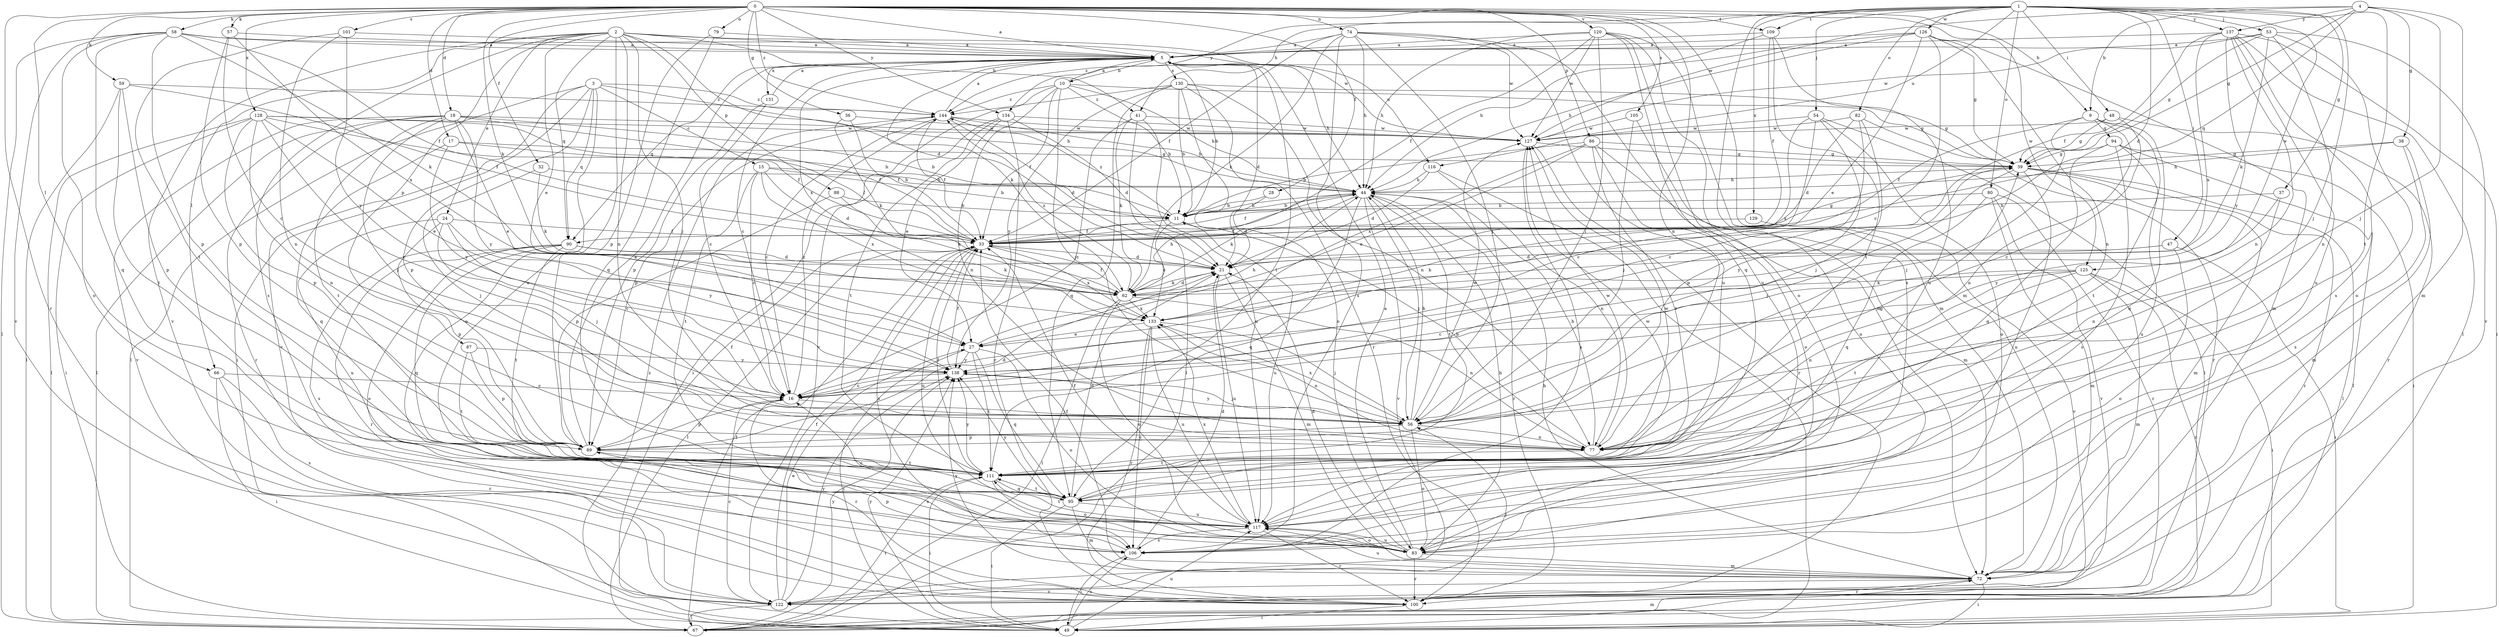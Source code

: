 strict digraph  {
0;
1;
2;
3;
4;
5;
9;
10;
11;
15;
16;
17;
18;
21;
24;
27;
28;
32;
33;
36;
37;
38;
39;
41;
44;
47;
48;
49;
53;
54;
56;
57;
58;
59;
62;
66;
67;
72;
74;
77;
79;
80;
82;
83;
86;
87;
88;
89;
90;
94;
95;
100;
101;
105;
106;
109;
111;
116;
117;
120;
122;
125;
126;
127;
128;
129;
130;
131;
133;
134;
137;
138;
144;
0 -> 5  [label=a];
0 -> 9  [label=b];
0 -> 17  [label=d];
0 -> 18  [label=d];
0 -> 28  [label=f];
0 -> 32  [label=f];
0 -> 36  [label=g];
0 -> 57  [label=k];
0 -> 58  [label=k];
0 -> 59  [label=k];
0 -> 62  [label=k];
0 -> 66  [label=l];
0 -> 72  [label=m];
0 -> 74  [label=n];
0 -> 77  [label=n];
0 -> 79  [label=o];
0 -> 86  [label=p];
0 -> 100  [label=r];
0 -> 101  [label=s];
0 -> 105  [label=s];
0 -> 109  [label=t];
0 -> 120  [label=v];
0 -> 125  [label=w];
0 -> 128  [label=x];
0 -> 134  [label=y];
0 -> 144  [label=z];
1 -> 21  [label=d];
1 -> 37  [label=g];
1 -> 41  [label=h];
1 -> 47  [label=i];
1 -> 48  [label=i];
1 -> 53  [label=j];
1 -> 54  [label=j];
1 -> 56  [label=j];
1 -> 80  [label=o];
1 -> 82  [label=o];
1 -> 106  [label=s];
1 -> 109  [label=t];
1 -> 111  [label=t];
1 -> 116  [label=u];
1 -> 125  [label=w];
1 -> 126  [label=w];
1 -> 129  [label=x];
1 -> 134  [label=y];
1 -> 137  [label=y];
2 -> 5  [label=a];
2 -> 21  [label=d];
2 -> 24  [label=e];
2 -> 27  [label=e];
2 -> 41  [label=h];
2 -> 56  [label=j];
2 -> 66  [label=l];
2 -> 77  [label=n];
2 -> 87  [label=p];
2 -> 88  [label=p];
2 -> 90  [label=q];
2 -> 106  [label=s];
2 -> 116  [label=u];
2 -> 117  [label=u];
2 -> 122  [label=v];
3 -> 15  [label=c];
3 -> 44  [label=h];
3 -> 49  [label=i];
3 -> 67  [label=l];
3 -> 83  [label=o];
3 -> 89  [label=p];
3 -> 90  [label=q];
3 -> 122  [label=v];
3 -> 144  [label=z];
4 -> 9  [label=b];
4 -> 38  [label=g];
4 -> 39  [label=g];
4 -> 56  [label=j];
4 -> 72  [label=m];
4 -> 90  [label=q];
4 -> 127  [label=w];
4 -> 137  [label=y];
5 -> 10  [label=b];
5 -> 11  [label=b];
5 -> 16  [label=c];
5 -> 21  [label=d];
5 -> 44  [label=h];
5 -> 62  [label=k];
5 -> 90  [label=q];
5 -> 111  [label=t];
5 -> 130  [label=x];
5 -> 131  [label=x];
5 -> 133  [label=x];
9 -> 33  [label=f];
9 -> 56  [label=j];
9 -> 77  [label=n];
9 -> 94  [label=q];
9 -> 95  [label=q];
9 -> 111  [label=t];
10 -> 5  [label=a];
10 -> 11  [label=b];
10 -> 33  [label=f];
10 -> 39  [label=g];
10 -> 44  [label=h];
10 -> 56  [label=j];
10 -> 77  [label=n];
10 -> 122  [label=v];
10 -> 144  [label=z];
11 -> 33  [label=f];
11 -> 44  [label=h];
11 -> 117  [label=u];
11 -> 133  [label=x];
11 -> 144  [label=z];
15 -> 11  [label=b];
15 -> 16  [label=c];
15 -> 21  [label=d];
15 -> 44  [label=h];
15 -> 111  [label=t];
15 -> 133  [label=x];
16 -> 56  [label=j];
16 -> 89  [label=p];
16 -> 100  [label=r];
16 -> 144  [label=z];
17 -> 33  [label=f];
17 -> 39  [label=g];
17 -> 95  [label=q];
17 -> 138  [label=y];
18 -> 11  [label=b];
18 -> 27  [label=e];
18 -> 33  [label=f];
18 -> 56  [label=j];
18 -> 67  [label=l];
18 -> 100  [label=r];
18 -> 111  [label=t];
18 -> 122  [label=v];
18 -> 127  [label=w];
18 -> 138  [label=y];
21 -> 62  [label=k];
21 -> 72  [label=m];
21 -> 117  [label=u];
24 -> 16  [label=c];
24 -> 33  [label=f];
24 -> 56  [label=j];
24 -> 89  [label=p];
24 -> 117  [label=u];
24 -> 138  [label=y];
27 -> 44  [label=h];
27 -> 49  [label=i];
27 -> 83  [label=o];
27 -> 95  [label=q];
27 -> 111  [label=t];
27 -> 138  [label=y];
28 -> 11  [label=b];
28 -> 21  [label=d];
32 -> 44  [label=h];
32 -> 56  [label=j];
32 -> 62  [label=k];
33 -> 21  [label=d];
33 -> 39  [label=g];
33 -> 67  [label=l];
33 -> 106  [label=s];
33 -> 117  [label=u];
33 -> 133  [label=x];
36 -> 33  [label=f];
36 -> 62  [label=k];
36 -> 127  [label=w];
37 -> 11  [label=b];
37 -> 77  [label=n];
37 -> 138  [label=y];
38 -> 39  [label=g];
38 -> 44  [label=h];
38 -> 72  [label=m];
38 -> 106  [label=s];
39 -> 44  [label=h];
39 -> 56  [label=j];
39 -> 67  [label=l];
39 -> 72  [label=m];
39 -> 100  [label=r];
39 -> 117  [label=u];
39 -> 138  [label=y];
41 -> 16  [label=c];
41 -> 62  [label=k];
41 -> 67  [label=l];
41 -> 117  [label=u];
41 -> 127  [label=w];
44 -> 11  [label=b];
44 -> 33  [label=f];
44 -> 56  [label=j];
44 -> 62  [label=k];
44 -> 95  [label=q];
44 -> 100  [label=r];
44 -> 111  [label=t];
44 -> 122  [label=v];
47 -> 21  [label=d];
47 -> 49  [label=i];
47 -> 62  [label=k];
47 -> 83  [label=o];
48 -> 16  [label=c];
48 -> 39  [label=g];
48 -> 100  [label=r];
48 -> 127  [label=w];
49 -> 106  [label=s];
49 -> 117  [label=u];
49 -> 138  [label=y];
49 -> 144  [label=z];
53 -> 5  [label=a];
53 -> 39  [label=g];
53 -> 62  [label=k];
53 -> 77  [label=n];
53 -> 83  [label=o];
53 -> 122  [label=v];
53 -> 127  [label=w];
54 -> 16  [label=c];
54 -> 67  [label=l];
54 -> 83  [label=o];
54 -> 89  [label=p];
54 -> 127  [label=w];
54 -> 133  [label=x];
56 -> 44  [label=h];
56 -> 77  [label=n];
56 -> 83  [label=o];
56 -> 89  [label=p];
56 -> 127  [label=w];
56 -> 133  [label=x];
56 -> 138  [label=y];
57 -> 5  [label=a];
57 -> 16  [label=c];
57 -> 89  [label=p];
57 -> 133  [label=x];
58 -> 5  [label=a];
58 -> 33  [label=f];
58 -> 62  [label=k];
58 -> 67  [label=l];
58 -> 83  [label=o];
58 -> 89  [label=p];
58 -> 95  [label=q];
58 -> 122  [label=v];
58 -> 127  [label=w];
59 -> 33  [label=f];
59 -> 67  [label=l];
59 -> 89  [label=p];
59 -> 111  [label=t];
59 -> 144  [label=z];
62 -> 21  [label=d];
62 -> 33  [label=f];
62 -> 44  [label=h];
62 -> 67  [label=l];
62 -> 77  [label=n];
62 -> 83  [label=o];
62 -> 133  [label=x];
62 -> 144  [label=z];
66 -> 16  [label=c];
66 -> 49  [label=i];
66 -> 100  [label=r];
66 -> 106  [label=s];
67 -> 33  [label=f];
67 -> 72  [label=m];
67 -> 111  [label=t];
67 -> 138  [label=y];
72 -> 33  [label=f];
72 -> 44  [label=h];
72 -> 49  [label=i];
72 -> 100  [label=r];
72 -> 117  [label=u];
72 -> 122  [label=v];
72 -> 138  [label=y];
74 -> 5  [label=a];
74 -> 33  [label=f];
74 -> 44  [label=h];
74 -> 56  [label=j];
74 -> 62  [label=k];
74 -> 72  [label=m];
74 -> 106  [label=s];
74 -> 117  [label=u];
74 -> 127  [label=w];
77 -> 11  [label=b];
77 -> 39  [label=g];
77 -> 44  [label=h];
77 -> 111  [label=t];
77 -> 127  [label=w];
79 -> 5  [label=a];
79 -> 89  [label=p];
79 -> 95  [label=q];
80 -> 11  [label=b];
80 -> 72  [label=m];
80 -> 95  [label=q];
80 -> 100  [label=r];
80 -> 122  [label=v];
82 -> 16  [label=c];
82 -> 21  [label=d];
82 -> 56  [label=j];
82 -> 100  [label=r];
82 -> 127  [label=w];
83 -> 5  [label=a];
83 -> 21  [label=d];
83 -> 44  [label=h];
83 -> 72  [label=m];
83 -> 100  [label=r];
83 -> 117  [label=u];
86 -> 11  [label=b];
86 -> 27  [label=e];
86 -> 39  [label=g];
86 -> 72  [label=m];
86 -> 83  [label=o];
86 -> 111  [label=t];
86 -> 133  [label=x];
87 -> 89  [label=p];
87 -> 111  [label=t];
87 -> 138  [label=y];
88 -> 11  [label=b];
88 -> 62  [label=k];
88 -> 89  [label=p];
89 -> 5  [label=a];
89 -> 21  [label=d];
89 -> 33  [label=f];
89 -> 106  [label=s];
89 -> 111  [label=t];
90 -> 21  [label=d];
90 -> 62  [label=k];
90 -> 83  [label=o];
90 -> 95  [label=q];
90 -> 100  [label=r];
90 -> 106  [label=s];
90 -> 111  [label=t];
94 -> 39  [label=g];
94 -> 49  [label=i];
94 -> 67  [label=l];
94 -> 95  [label=q];
94 -> 106  [label=s];
94 -> 117  [label=u];
95 -> 21  [label=d];
95 -> 49  [label=i];
95 -> 72  [label=m];
95 -> 111  [label=t];
95 -> 117  [label=u];
95 -> 127  [label=w];
95 -> 138  [label=y];
100 -> 49  [label=i];
101 -> 5  [label=a];
101 -> 77  [label=n];
101 -> 111  [label=t];
101 -> 138  [label=y];
105 -> 56  [label=j];
105 -> 83  [label=o];
105 -> 127  [label=w];
106 -> 21  [label=d];
106 -> 49  [label=i];
106 -> 89  [label=p];
109 -> 5  [label=a];
109 -> 33  [label=f];
109 -> 44  [label=h];
109 -> 111  [label=t];
109 -> 117  [label=u];
111 -> 33  [label=f];
111 -> 49  [label=i];
111 -> 83  [label=o];
111 -> 95  [label=q];
111 -> 127  [label=w];
111 -> 138  [label=y];
116 -> 21  [label=d];
116 -> 44  [label=h];
116 -> 49  [label=i];
116 -> 77  [label=n];
117 -> 16  [label=c];
117 -> 33  [label=f];
117 -> 83  [label=o];
117 -> 100  [label=r];
117 -> 106  [label=s];
117 -> 111  [label=t];
117 -> 133  [label=x];
120 -> 5  [label=a];
120 -> 33  [label=f];
120 -> 44  [label=h];
120 -> 56  [label=j];
120 -> 72  [label=m];
120 -> 83  [label=o];
120 -> 95  [label=q];
120 -> 117  [label=u];
120 -> 127  [label=w];
122 -> 16  [label=c];
122 -> 27  [label=e];
122 -> 33  [label=f];
122 -> 56  [label=j];
122 -> 67  [label=l];
122 -> 138  [label=y];
125 -> 16  [label=c];
125 -> 49  [label=i];
125 -> 62  [label=k];
125 -> 72  [label=m];
125 -> 77  [label=n];
125 -> 100  [label=r];
125 -> 111  [label=t];
126 -> 5  [label=a];
126 -> 16  [label=c];
126 -> 27  [label=e];
126 -> 39  [label=g];
126 -> 44  [label=h];
126 -> 72  [label=m];
126 -> 77  [label=n];
126 -> 144  [label=z];
127 -> 39  [label=g];
127 -> 100  [label=r];
127 -> 106  [label=s];
128 -> 11  [label=b];
128 -> 16  [label=c];
128 -> 27  [label=e];
128 -> 33  [label=f];
128 -> 49  [label=i];
128 -> 67  [label=l];
128 -> 77  [label=n];
128 -> 89  [label=p];
128 -> 127  [label=w];
129 -> 33  [label=f];
129 -> 122  [label=v];
130 -> 11  [label=b];
130 -> 39  [label=g];
130 -> 77  [label=n];
130 -> 83  [label=o];
130 -> 95  [label=q];
130 -> 100  [label=r];
130 -> 138  [label=y];
130 -> 144  [label=z];
131 -> 5  [label=a];
131 -> 16  [label=c];
131 -> 89  [label=p];
133 -> 27  [label=e];
133 -> 56  [label=j];
133 -> 77  [label=n];
133 -> 100  [label=r];
133 -> 106  [label=s];
133 -> 117  [label=u];
134 -> 21  [label=d];
134 -> 27  [label=e];
134 -> 49  [label=i];
134 -> 100  [label=r];
134 -> 111  [label=t];
134 -> 127  [label=w];
137 -> 5  [label=a];
137 -> 33  [label=f];
137 -> 49  [label=i];
137 -> 67  [label=l];
137 -> 77  [label=n];
137 -> 106  [label=s];
137 -> 117  [label=u];
137 -> 133  [label=x];
137 -> 138  [label=y];
138 -> 16  [label=c];
138 -> 33  [label=f];
138 -> 56  [label=j];
144 -> 5  [label=a];
144 -> 16  [label=c];
144 -> 21  [label=d];
144 -> 33  [label=f];
144 -> 44  [label=h];
144 -> 89  [label=p];
144 -> 127  [label=w];
}
